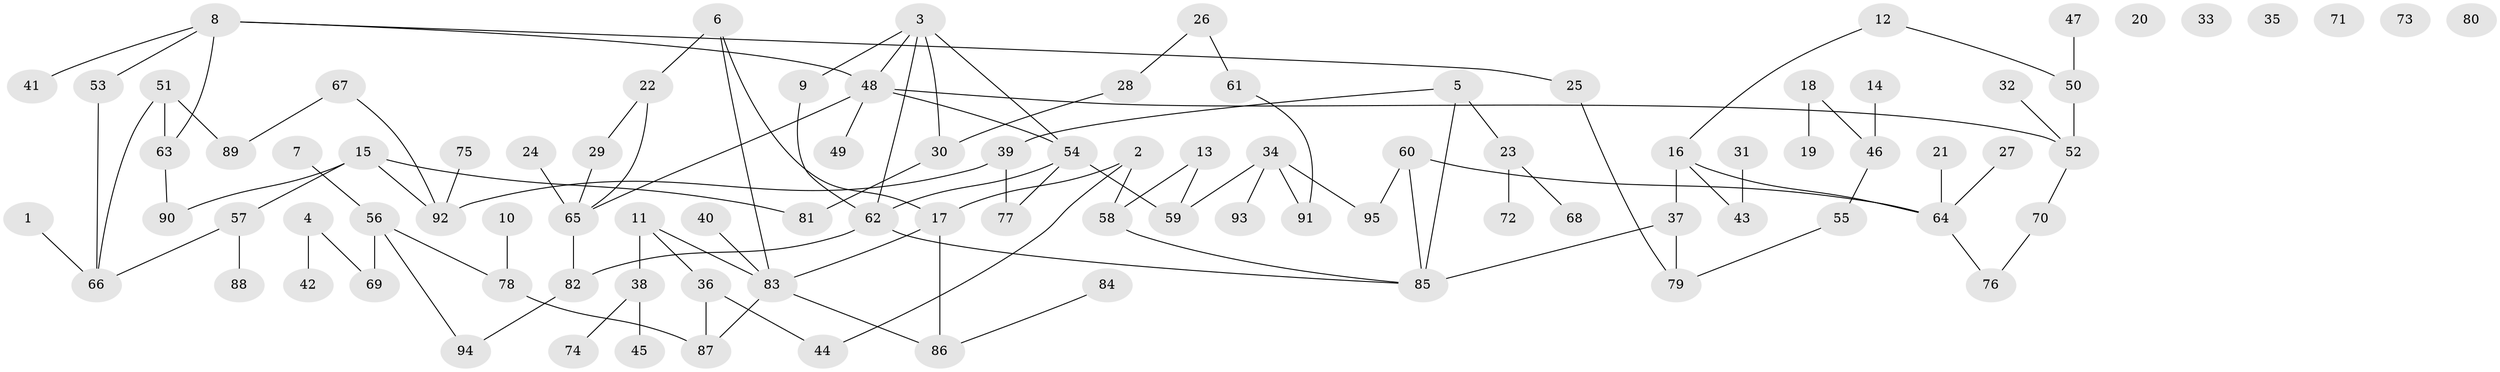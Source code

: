 // Generated by graph-tools (version 1.1) at 2025/00/03/09/25 03:00:53]
// undirected, 95 vertices, 112 edges
graph export_dot {
graph [start="1"]
  node [color=gray90,style=filled];
  1;
  2;
  3;
  4;
  5;
  6;
  7;
  8;
  9;
  10;
  11;
  12;
  13;
  14;
  15;
  16;
  17;
  18;
  19;
  20;
  21;
  22;
  23;
  24;
  25;
  26;
  27;
  28;
  29;
  30;
  31;
  32;
  33;
  34;
  35;
  36;
  37;
  38;
  39;
  40;
  41;
  42;
  43;
  44;
  45;
  46;
  47;
  48;
  49;
  50;
  51;
  52;
  53;
  54;
  55;
  56;
  57;
  58;
  59;
  60;
  61;
  62;
  63;
  64;
  65;
  66;
  67;
  68;
  69;
  70;
  71;
  72;
  73;
  74;
  75;
  76;
  77;
  78;
  79;
  80;
  81;
  82;
  83;
  84;
  85;
  86;
  87;
  88;
  89;
  90;
  91;
  92;
  93;
  94;
  95;
  1 -- 66;
  2 -- 17;
  2 -- 44;
  2 -- 58;
  3 -- 9;
  3 -- 30;
  3 -- 48;
  3 -- 54;
  3 -- 62;
  4 -- 42;
  4 -- 69;
  5 -- 23;
  5 -- 39;
  5 -- 85;
  6 -- 17;
  6 -- 22;
  6 -- 83;
  7 -- 56;
  8 -- 25;
  8 -- 41;
  8 -- 48;
  8 -- 53;
  8 -- 63;
  9 -- 62;
  10 -- 78;
  11 -- 36;
  11 -- 38;
  11 -- 83;
  12 -- 16;
  12 -- 50;
  13 -- 58;
  13 -- 59;
  14 -- 46;
  15 -- 57;
  15 -- 81;
  15 -- 90;
  15 -- 92;
  16 -- 37;
  16 -- 43;
  16 -- 64;
  17 -- 83;
  17 -- 86;
  18 -- 19;
  18 -- 46;
  21 -- 64;
  22 -- 29;
  22 -- 65;
  23 -- 68;
  23 -- 72;
  24 -- 65;
  25 -- 79;
  26 -- 28;
  26 -- 61;
  27 -- 64;
  28 -- 30;
  29 -- 65;
  30 -- 81;
  31 -- 43;
  32 -- 52;
  34 -- 59;
  34 -- 91;
  34 -- 93;
  34 -- 95;
  36 -- 44;
  36 -- 87;
  37 -- 79;
  37 -- 85;
  38 -- 45;
  38 -- 74;
  39 -- 77;
  39 -- 92;
  40 -- 83;
  46 -- 55;
  47 -- 50;
  48 -- 49;
  48 -- 52;
  48 -- 54;
  48 -- 65;
  50 -- 52;
  51 -- 63;
  51 -- 66;
  51 -- 89;
  52 -- 70;
  53 -- 66;
  54 -- 59;
  54 -- 62;
  54 -- 77;
  55 -- 79;
  56 -- 69;
  56 -- 78;
  56 -- 94;
  57 -- 66;
  57 -- 88;
  58 -- 85;
  60 -- 64;
  60 -- 85;
  60 -- 95;
  61 -- 91;
  62 -- 82;
  62 -- 85;
  63 -- 90;
  64 -- 76;
  65 -- 82;
  67 -- 89;
  67 -- 92;
  70 -- 76;
  75 -- 92;
  78 -- 87;
  82 -- 94;
  83 -- 86;
  83 -- 87;
  84 -- 86;
}

